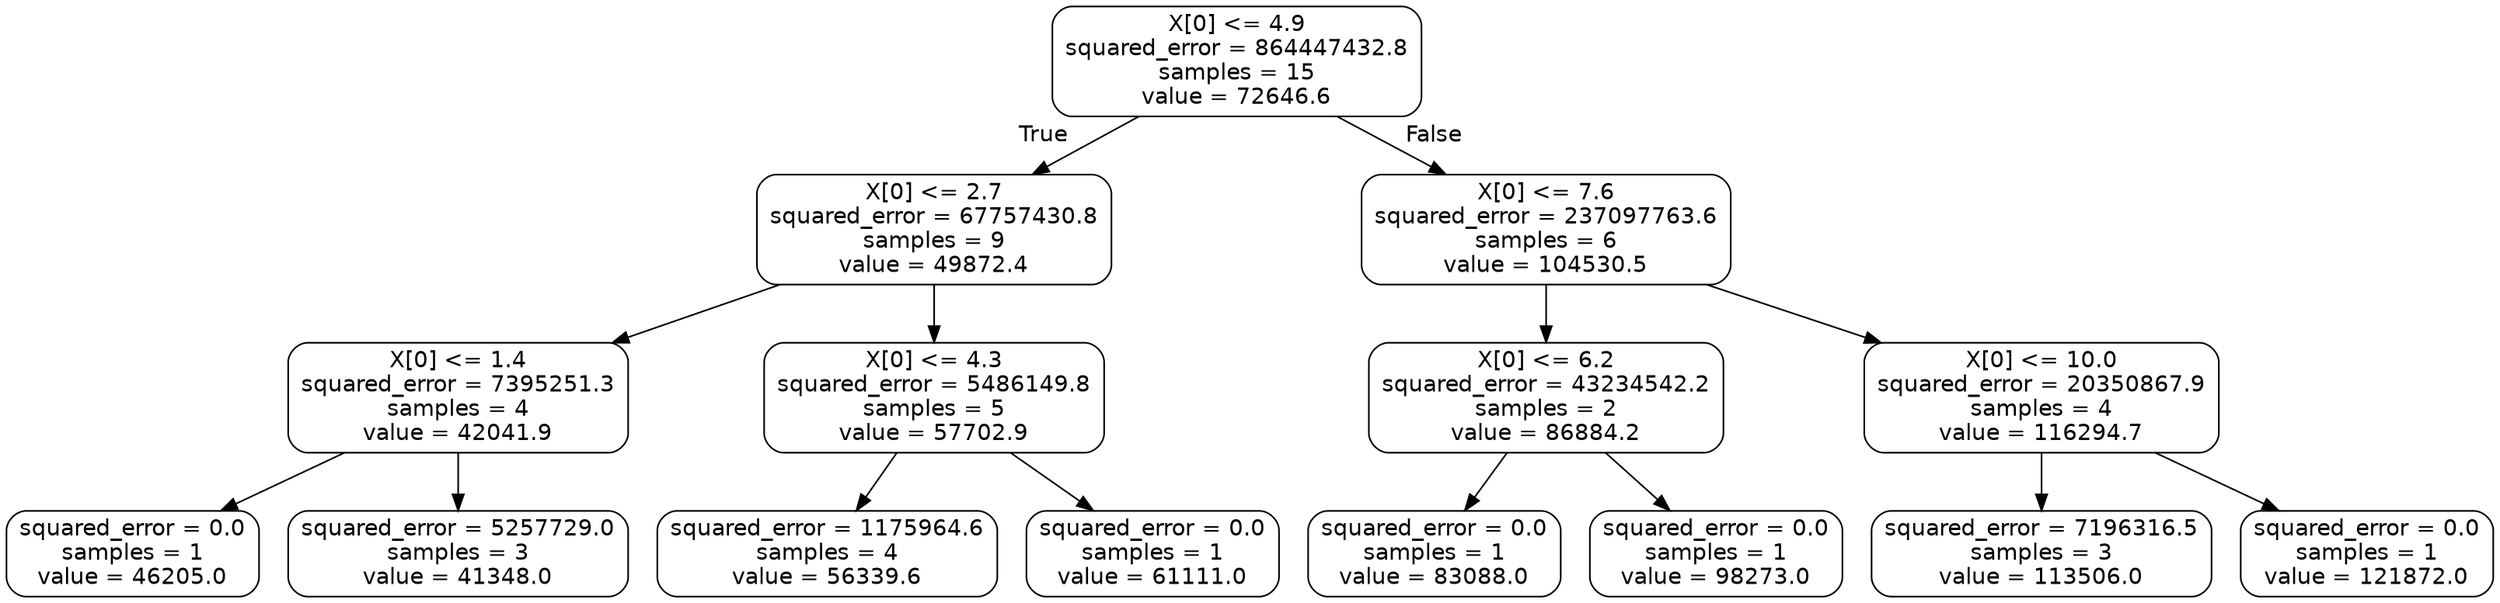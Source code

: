 digraph Tree {
node [shape=box, style="rounded", color="black", fontname="helvetica"] ;
edge [fontname="helvetica"] ;
0 [label="X[0] <= 4.9\nsquared_error = 864447432.8\nsamples = 15\nvalue = 72646.6"] ;
1 [label="X[0] <= 2.7\nsquared_error = 67757430.8\nsamples = 9\nvalue = 49872.4"] ;
0 -> 1 [labeldistance=2.5, labelangle=45, headlabel="True"] ;
2 [label="X[0] <= 1.4\nsquared_error = 7395251.3\nsamples = 4\nvalue = 42041.9"] ;
1 -> 2 ;
3 [label="squared_error = 0.0\nsamples = 1\nvalue = 46205.0"] ;
2 -> 3 ;
4 [label="squared_error = 5257729.0\nsamples = 3\nvalue = 41348.0"] ;
2 -> 4 ;
5 [label="X[0] <= 4.3\nsquared_error = 5486149.8\nsamples = 5\nvalue = 57702.9"] ;
1 -> 5 ;
6 [label="squared_error = 1175964.6\nsamples = 4\nvalue = 56339.6"] ;
5 -> 6 ;
7 [label="squared_error = 0.0\nsamples = 1\nvalue = 61111.0"] ;
5 -> 7 ;
8 [label="X[0] <= 7.6\nsquared_error = 237097763.6\nsamples = 6\nvalue = 104530.5"] ;
0 -> 8 [labeldistance=2.5, labelangle=-45, headlabel="False"] ;
9 [label="X[0] <= 6.2\nsquared_error = 43234542.2\nsamples = 2\nvalue = 86884.2"] ;
8 -> 9 ;
10 [label="squared_error = 0.0\nsamples = 1\nvalue = 83088.0"] ;
9 -> 10 ;
11 [label="squared_error = 0.0\nsamples = 1\nvalue = 98273.0"] ;
9 -> 11 ;
12 [label="X[0] <= 10.0\nsquared_error = 20350867.9\nsamples = 4\nvalue = 116294.7"] ;
8 -> 12 ;
13 [label="squared_error = 7196316.5\nsamples = 3\nvalue = 113506.0"] ;
12 -> 13 ;
14 [label="squared_error = 0.0\nsamples = 1\nvalue = 121872.0"] ;
12 -> 14 ;
}